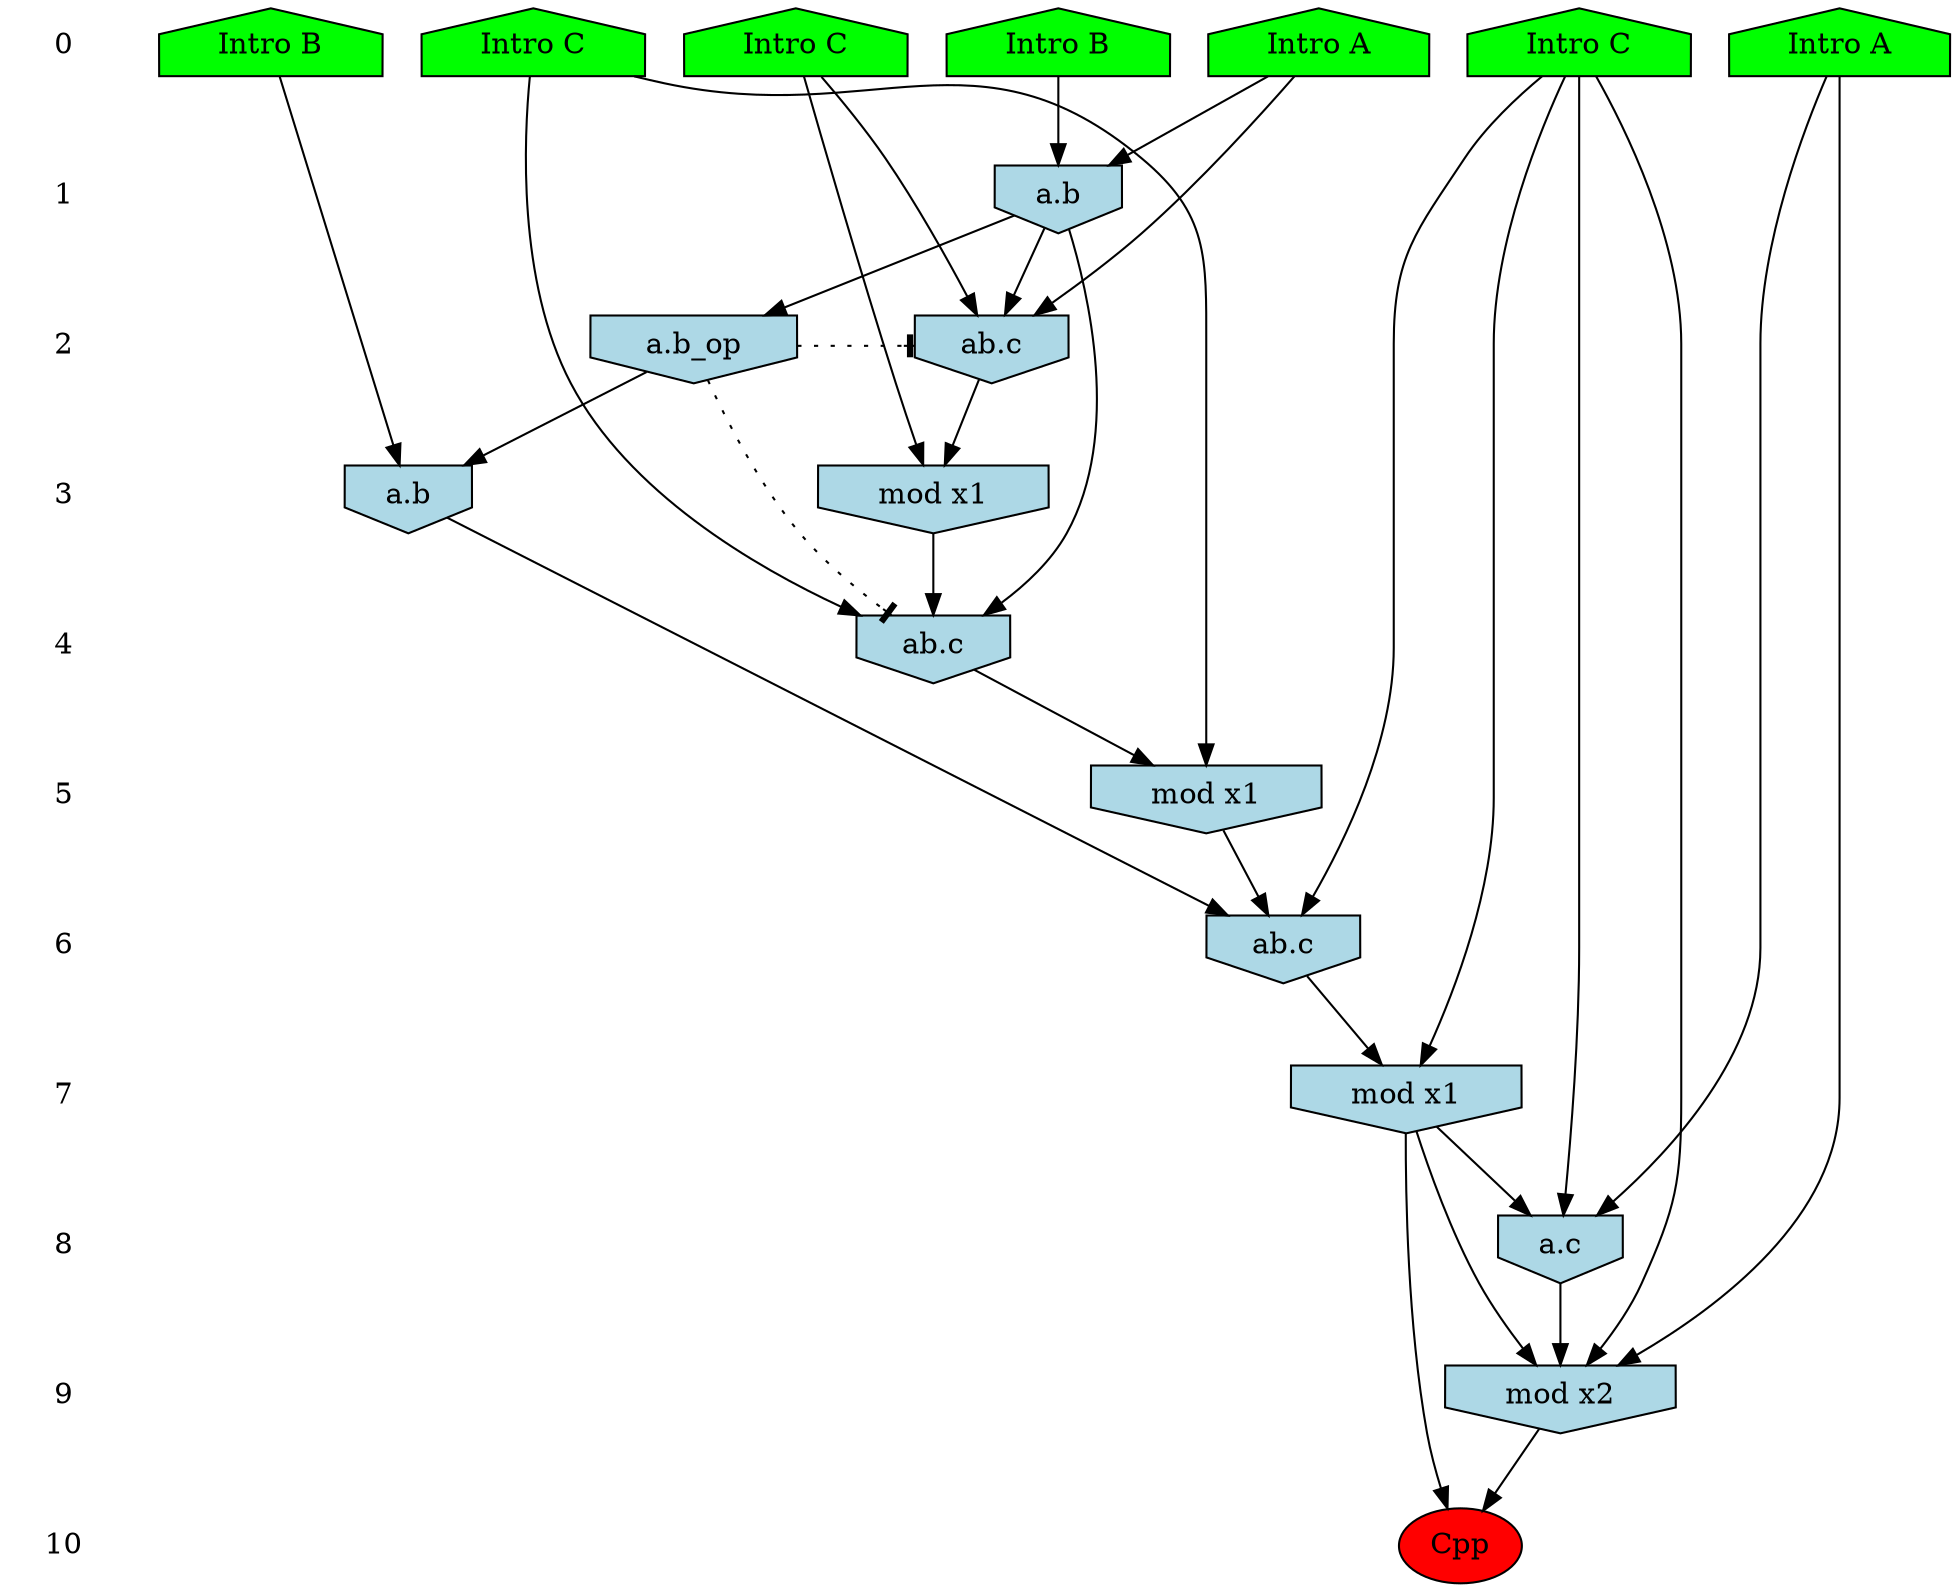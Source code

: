 /* Compression of 1 causal flows obtained in average at 1.826977E+01 t.u */
/* Compressed causal flows were: [3270] */
digraph G{
 ranksep=.5 ; 
{ rank = same ; "0" [shape=plaintext] ; node_1 [label ="Intro A", shape=house, style=filled, fillcolor=green] ;
node_2 [label ="Intro A", shape=house, style=filled, fillcolor=green] ;
node_3 [label ="Intro B", shape=house, style=filled, fillcolor=green] ;
node_4 [label ="Intro B", shape=house, style=filled, fillcolor=green] ;
node_5 [label ="Intro C", shape=house, style=filled, fillcolor=green] ;
node_6 [label ="Intro C", shape=house, style=filled, fillcolor=green] ;
node_7 [label ="Intro C", shape=house, style=filled, fillcolor=green] ;
}
{ rank = same ; "1" [shape=plaintext] ; node_8 [label="a.b", shape=invhouse, style=filled, fillcolor = lightblue] ;
}
{ rank = same ; "2" [shape=plaintext] ; node_9 [label="ab.c", shape=invhouse, style=filled, fillcolor = lightblue] ;
node_12 [label="a.b_op", shape=invhouse, style=filled, fillcolor = lightblue] ;
}
{ rank = same ; "3" [shape=plaintext] ; node_10 [label="mod x1", shape=invhouse, style=filled, fillcolor = lightblue] ;
node_14 [label="a.b", shape=invhouse, style=filled, fillcolor = lightblue] ;
}
{ rank = same ; "4" [shape=plaintext] ; node_11 [label="ab.c", shape=invhouse, style=filled, fillcolor = lightblue] ;
}
{ rank = same ; "5" [shape=plaintext] ; node_13 [label="mod x1", shape=invhouse, style=filled, fillcolor = lightblue] ;
}
{ rank = same ; "6" [shape=plaintext] ; node_15 [label="ab.c", shape=invhouse, style=filled, fillcolor = lightblue] ;
}
{ rank = same ; "7" [shape=plaintext] ; node_16 [label="mod x1", shape=invhouse, style=filled, fillcolor = lightblue] ;
}
{ rank = same ; "8" [shape=plaintext] ; node_17 [label="a.c", shape=invhouse, style=filled, fillcolor = lightblue] ;
}
{ rank = same ; "9" [shape=plaintext] ; node_18 [label="mod x2", shape=invhouse, style=filled, fillcolor = lightblue] ;
}
{ rank = same ; "10" [shape=plaintext] ; node_19 [label ="Cpp", style=filled, fillcolor=red] ;
}
"0" -> "1" [style="invis"]; 
"1" -> "2" [style="invis"]; 
"2" -> "3" [style="invis"]; 
"3" -> "4" [style="invis"]; 
"4" -> "5" [style="invis"]; 
"5" -> "6" [style="invis"]; 
"6" -> "7" [style="invis"]; 
"7" -> "8" [style="invis"]; 
"8" -> "9" [style="invis"]; 
"9" -> "10" [style="invis"]; 
node_2 -> node_8
node_3 -> node_8
node_2 -> node_9
node_6 -> node_9
node_8 -> node_9
node_6 -> node_10
node_9 -> node_10
node_7 -> node_11
node_8 -> node_11
node_10 -> node_11
node_8 -> node_12
node_7 -> node_13
node_11 -> node_13
node_4 -> node_14
node_12 -> node_14
node_5 -> node_15
node_13 -> node_15
node_14 -> node_15
node_5 -> node_16
node_15 -> node_16
node_1 -> node_17
node_5 -> node_17
node_16 -> node_17
node_1 -> node_18
node_5 -> node_18
node_16 -> node_18
node_17 -> node_18
node_16 -> node_19
node_18 -> node_19
node_12 -> node_11 [style=dotted, arrowhead = tee] 
node_12 -> node_9 [style=dotted, arrowhead = tee] 
}
/*
 Dot generation time: 0.000106
*/